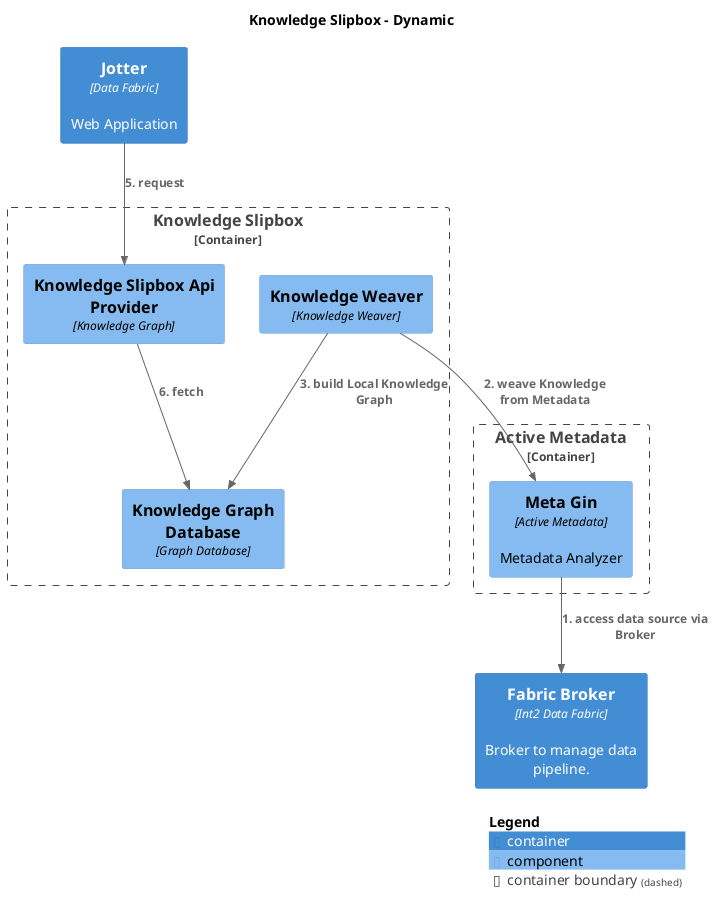 @startuml
set separator none
title Knowledge Slipbox - Dynamic

top to bottom direction

!include <C4/C4>
!include <C4/C4_Context>
!include <C4/C4_Container>
!include <C4/C4_Component>

Container_Boundary("DataFabric.KnowledgeSlipbox_boundary", "Knowledge Slipbox", $tags="") {
  Component(DataFabric.KnowledgeSlipbox.KnowledgeWeaver, "Knowledge Weaver", "Knowledge Weaver", $tags="")
  Component(DataFabric.KnowledgeSlipbox.KnowledgeGraphDatabase, "Knowledge Graph Database", "Graph Database", $tags="")
  Component(DataFabric.KnowledgeSlipbox.KnowledgeSlipboxApiProvider, "Knowledge Slipbox Api Provider", "Knowledge Graph", $tags="")
}

Container_Boundary("DataFabric.ActiveMetadata_boundary", "Active Metadata", $tags="") {
  Component(DataFabric.ActiveMetadata.MetaGin, "Meta Gin", "Active Metadata", "Metadata Analyzer", $tags="")
}

Container(DataFabric.Jotter, "Jotter", "Data Fabric", "Web Application", $tags="")
Container(DataFabric.FabricBroker, "Fabric Broker", "Int2 Data Fabric", "Broker to manage data pipeline.", $tags="")

Rel_D(DataFabric.ActiveMetadata.MetaGin, DataFabric.FabricBroker, "1. access data source via Broker", $tags="")
Rel_D(DataFabric.KnowledgeSlipbox.KnowledgeWeaver, DataFabric.ActiveMetadata.MetaGin, "2. weave Knowledge from Metadata", $tags="")
Rel_D(DataFabric.KnowledgeSlipbox.KnowledgeWeaver, DataFabric.KnowledgeSlipbox.KnowledgeGraphDatabase, "3. build Local Knowledge Graph", $tags="")
Rel_D(DataFabric.Jotter, DataFabric.KnowledgeSlipbox.KnowledgeSlipboxApiProvider, "5. request", $tags="")
Rel_D(DataFabric.KnowledgeSlipbox.KnowledgeSlipboxApiProvider, DataFabric.KnowledgeSlipbox.KnowledgeGraphDatabase, "6. fetch", $tags="")

SHOW_LEGEND(true)
@enduml